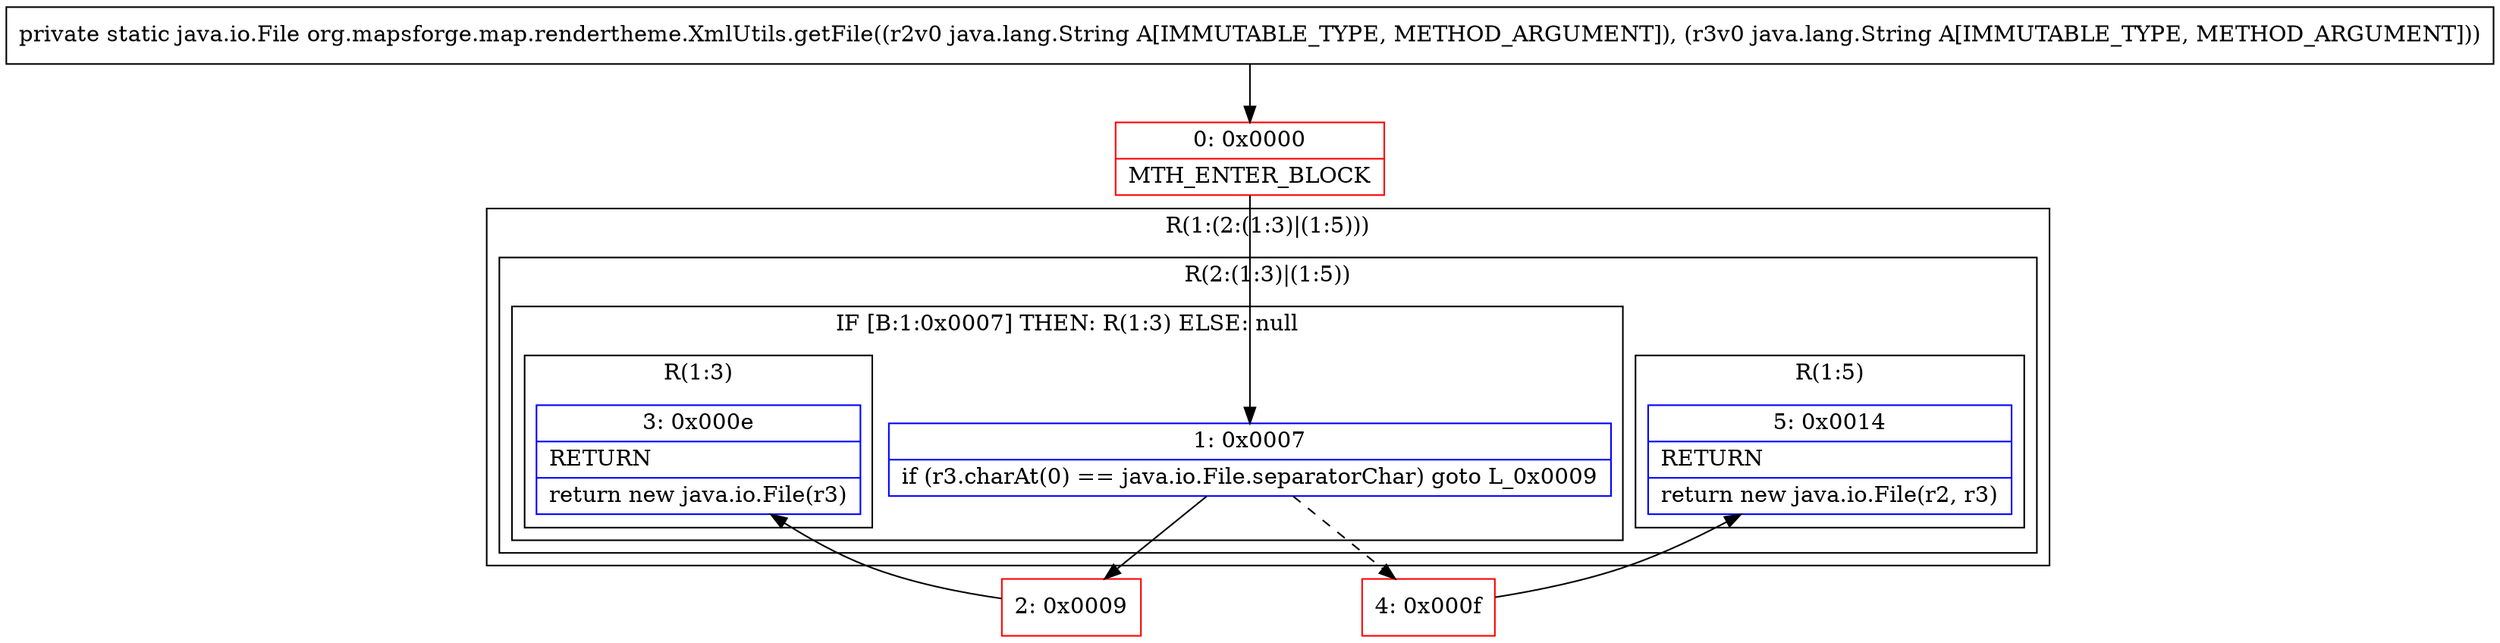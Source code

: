 digraph "CFG fororg.mapsforge.map.rendertheme.XmlUtils.getFile(Ljava\/lang\/String;Ljava\/lang\/String;)Ljava\/io\/File;" {
subgraph cluster_Region_1299308098 {
label = "R(1:(2:(1:3)|(1:5)))";
node [shape=record,color=blue];
subgraph cluster_Region_1319033233 {
label = "R(2:(1:3)|(1:5))";
node [shape=record,color=blue];
subgraph cluster_IfRegion_265664918 {
label = "IF [B:1:0x0007] THEN: R(1:3) ELSE: null";
node [shape=record,color=blue];
Node_1 [shape=record,label="{1\:\ 0x0007|if (r3.charAt(0) == java.io.File.separatorChar) goto L_0x0009\l}"];
subgraph cluster_Region_416026704 {
label = "R(1:3)";
node [shape=record,color=blue];
Node_3 [shape=record,label="{3\:\ 0x000e|RETURN\l|return new java.io.File(r3)\l}"];
}
}
subgraph cluster_Region_1535925957 {
label = "R(1:5)";
node [shape=record,color=blue];
Node_5 [shape=record,label="{5\:\ 0x0014|RETURN\l|return new java.io.File(r2, r3)\l}"];
}
}
}
Node_0 [shape=record,color=red,label="{0\:\ 0x0000|MTH_ENTER_BLOCK\l}"];
Node_2 [shape=record,color=red,label="{2\:\ 0x0009}"];
Node_4 [shape=record,color=red,label="{4\:\ 0x000f}"];
MethodNode[shape=record,label="{private static java.io.File org.mapsforge.map.rendertheme.XmlUtils.getFile((r2v0 java.lang.String A[IMMUTABLE_TYPE, METHOD_ARGUMENT]), (r3v0 java.lang.String A[IMMUTABLE_TYPE, METHOD_ARGUMENT])) }"];
MethodNode -> Node_0;
Node_1 -> Node_2;
Node_1 -> Node_4[style=dashed];
Node_0 -> Node_1;
Node_2 -> Node_3;
Node_4 -> Node_5;
}

